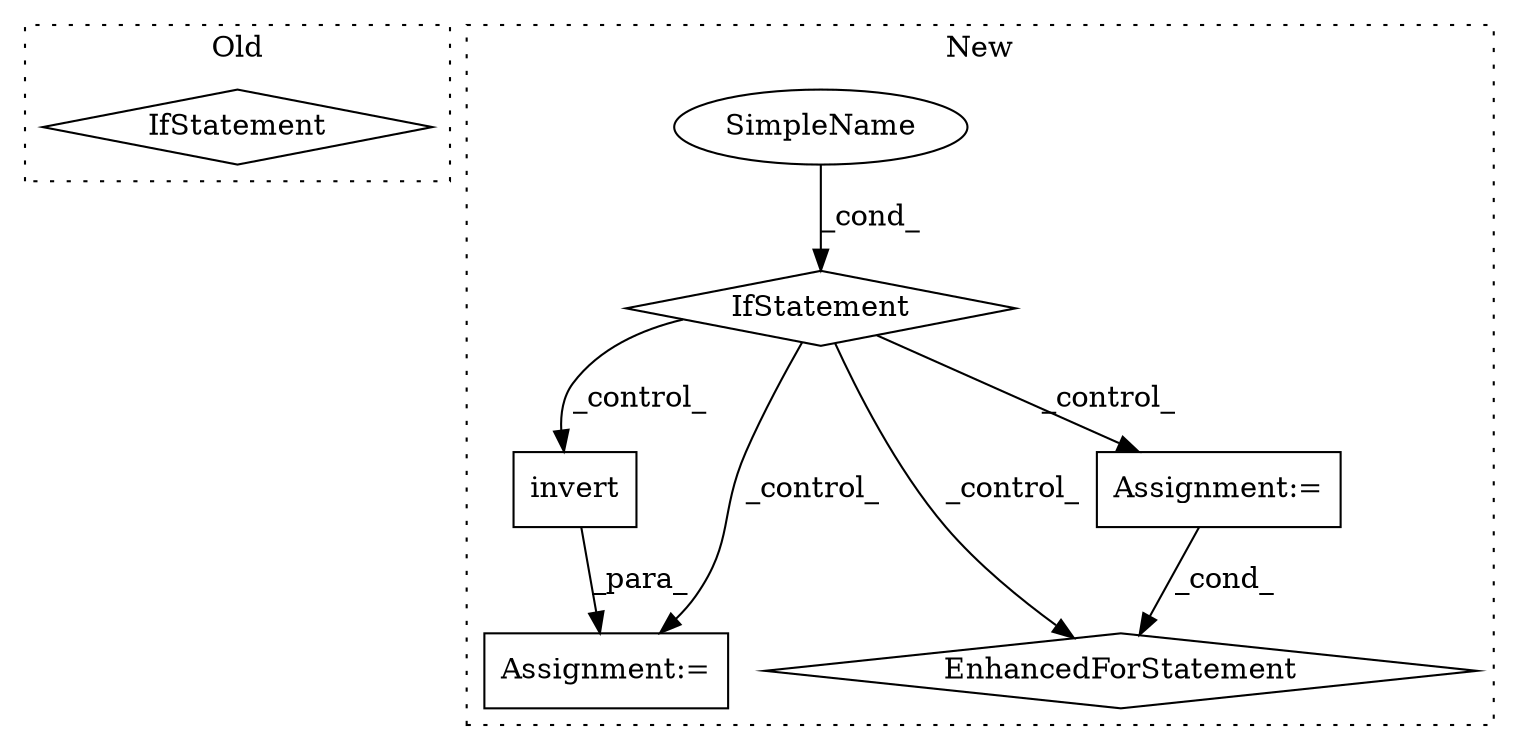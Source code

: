 digraph G {
subgraph cluster0 {
1 [label="IfStatement" a="25" s="9674,9695" l="4,2" shape="diamond"];
label = "Old";
style="dotted";
}
subgraph cluster1 {
2 [label="invert" a="32" s="11735,11747" l="7,1" shape="box"];
3 [label="Assignment:=" a="7" s="11719" l="1" shape="box"];
4 [label="IfStatement" a="25" s="11683,11704" l="4,2" shape="diamond"];
5 [label="EnhancedForStatement" a="70" s="11903,11982" l="57,2" shape="diamond"];
6 [label="SimpleName" a="42" s="" l="" shape="ellipse"];
7 [label="Assignment:=" a="7" s="11903,11982" l="57,2" shape="box"];
label = "New";
style="dotted";
}
2 -> 3 [label="_para_"];
4 -> 3 [label="_control_"];
4 -> 2 [label="_control_"];
4 -> 5 [label="_control_"];
4 -> 7 [label="_control_"];
6 -> 4 [label="_cond_"];
7 -> 5 [label="_cond_"];
}